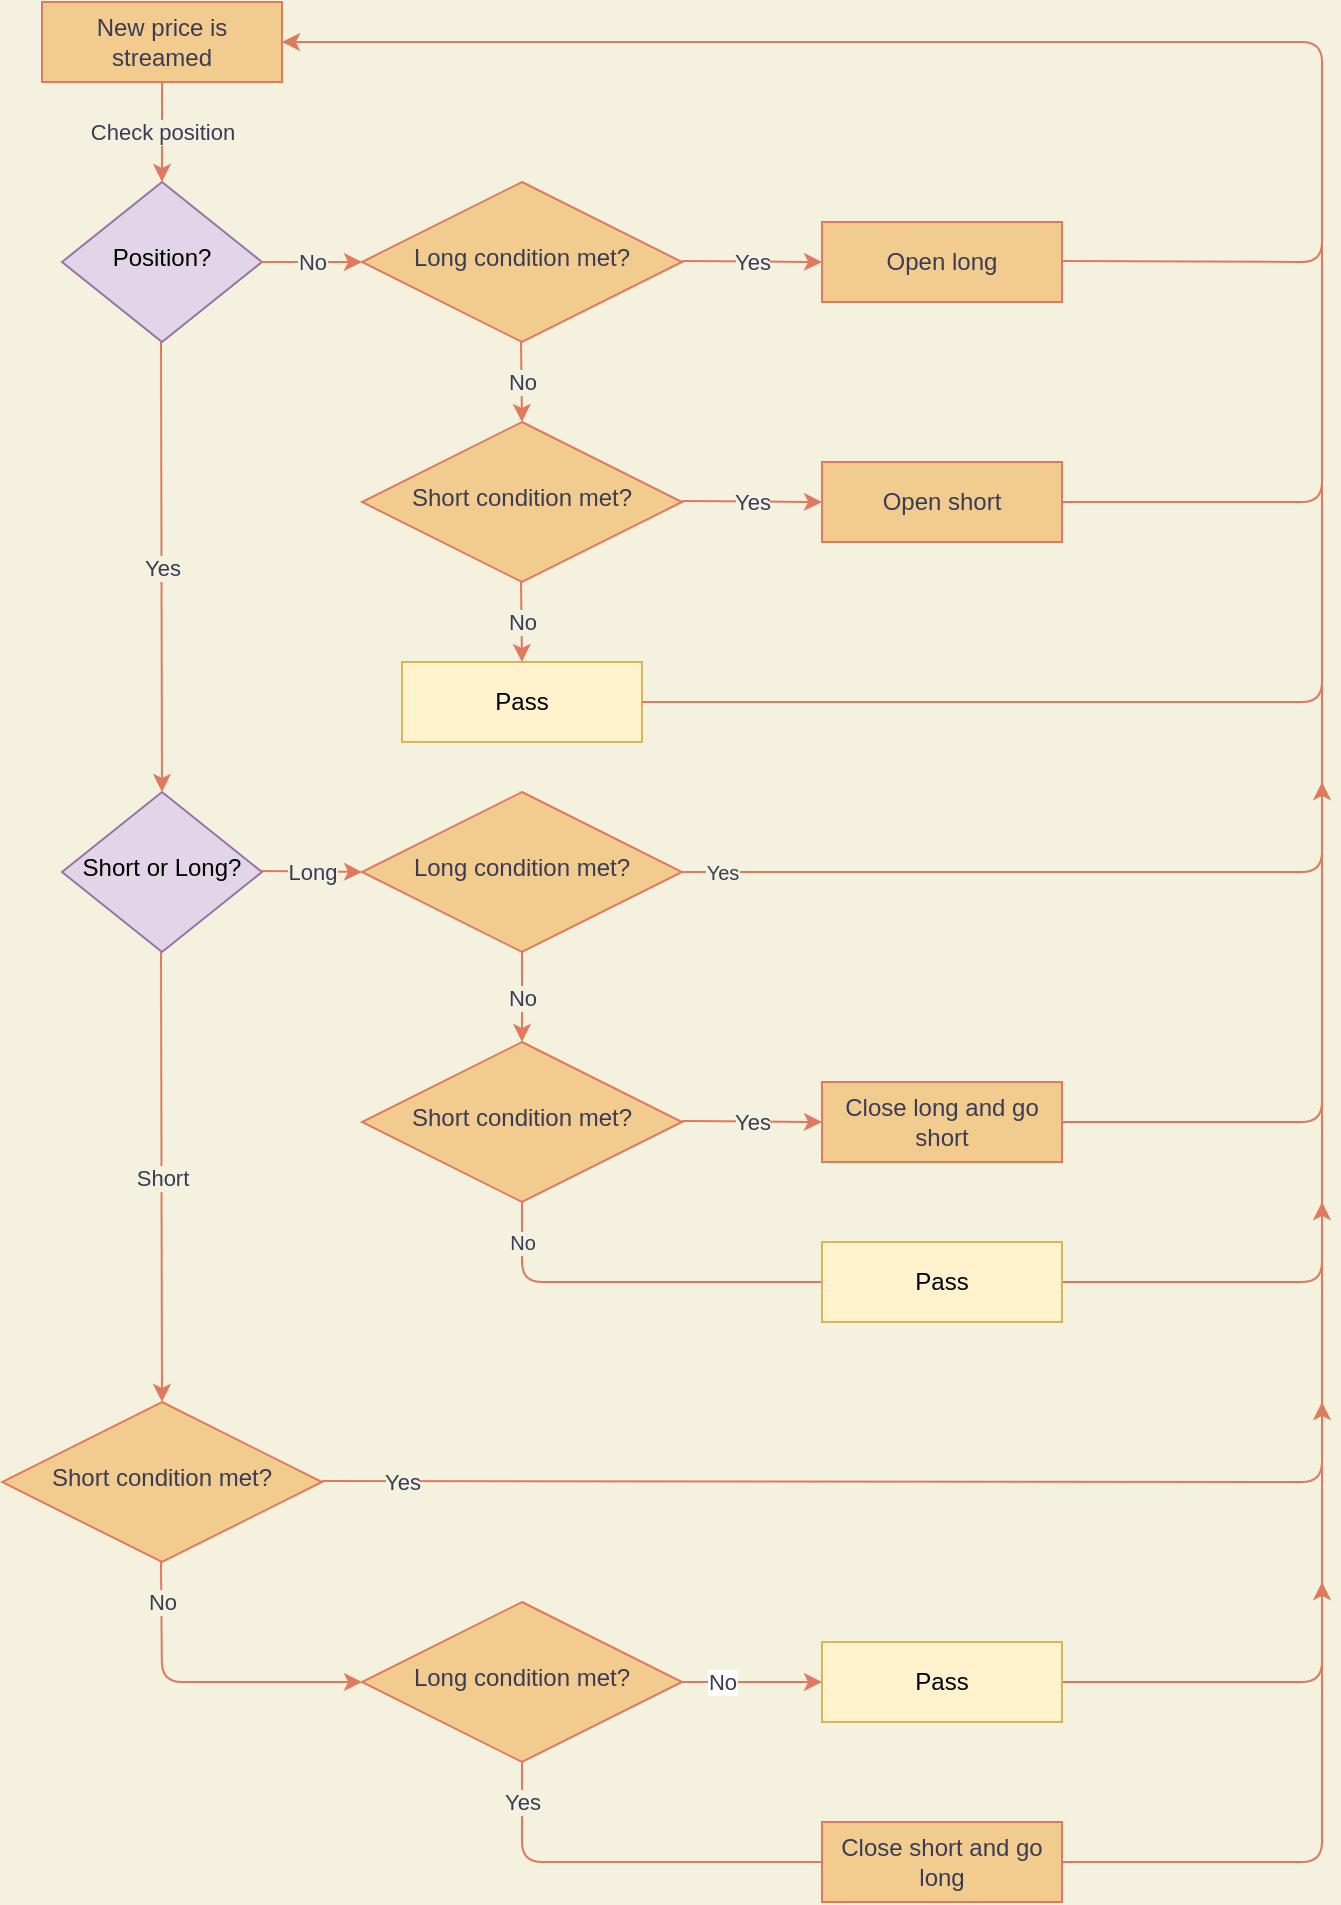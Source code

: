 <mxfile version="14.3.1" type="github">
  <diagram id="C5RBs43oDa-KdzZeNtuy" name="Page-1">
    <mxGraphModel dx="1422" dy="798" grid="1" gridSize="10" guides="1" tooltips="1" connect="1" arrows="1" fold="1" page="1" pageScale="1" pageWidth="827" pageHeight="1169" background="#F4F1DE" math="0" shadow="0">
      <root>
        <mxCell id="WIyWlLk6GJQsqaUBKTNV-0" />
        <mxCell id="WIyWlLk6GJQsqaUBKTNV-1" parent="WIyWlLk6GJQsqaUBKTNV-0" />
        <mxCell id="WIyWlLk6GJQsqaUBKTNV-3" value="New price is streamed" style="whiteSpace=wrap;html=1;fontSize=12;glass=0;strokeWidth=1;shadow=0;fillColor=#F2CC8F;strokeColor=#E07A5F;fontColor=#393C56;" parent="WIyWlLk6GJQsqaUBKTNV-1" vertex="1">
          <mxGeometry x="60" y="80" width="120" height="40" as="geometry" />
        </mxCell>
        <mxCell id="WIyWlLk6GJQsqaUBKTNV-6" value="Position?" style="rhombus;whiteSpace=wrap;html=1;shadow=0;fontFamily=Helvetica;fontSize=12;align=center;strokeWidth=1;spacing=6;spacingTop=-4;fillColor=#e1d5e7;strokeColor=#9673a6;" parent="WIyWlLk6GJQsqaUBKTNV-1" vertex="1">
          <mxGeometry x="70" y="170" width="100" height="80" as="geometry" />
        </mxCell>
        <mxCell id="WIyWlLk6GJQsqaUBKTNV-10" value="Short or Long?" style="rhombus;whiteSpace=wrap;html=1;shadow=0;fontFamily=Helvetica;fontSize=12;align=center;strokeWidth=1;spacing=6;spacingTop=-4;fillColor=#e1d5e7;strokeColor=#9673a6;" parent="WIyWlLk6GJQsqaUBKTNV-1" vertex="1">
          <mxGeometry x="70" y="475" width="100" height="80" as="geometry" />
        </mxCell>
        <mxCell id="DTCYm0wzeM4vk4XQdGB6-1" value="Long condition met?" style="rhombus;whiteSpace=wrap;html=1;shadow=0;fontFamily=Helvetica;fontSize=12;align=center;strokeWidth=1;spacing=6;spacingTop=-4;fillColor=#F2CC8F;strokeColor=#E07A5F;fontColor=#393C56;" vertex="1" parent="WIyWlLk6GJQsqaUBKTNV-1">
          <mxGeometry x="220" y="170" width="160" height="80" as="geometry" />
        </mxCell>
        <mxCell id="DTCYm0wzeM4vk4XQdGB6-5" value="Short condition met?" style="rhombus;whiteSpace=wrap;html=1;shadow=0;fontFamily=Helvetica;fontSize=12;align=center;strokeWidth=1;spacing=6;spacingTop=-4;fillColor=#F2CC8F;strokeColor=#E07A5F;fontColor=#393C56;" vertex="1" parent="WIyWlLk6GJQsqaUBKTNV-1">
          <mxGeometry x="220" y="290" width="160" height="80" as="geometry" />
        </mxCell>
        <mxCell id="DTCYm0wzeM4vk4XQdGB6-10" value="Pass" style="whiteSpace=wrap;html=1;fontSize=12;glass=0;strokeWidth=1;shadow=0;fillColor=#fff2cc;strokeColor=#d6b656;" vertex="1" parent="WIyWlLk6GJQsqaUBKTNV-1">
          <mxGeometry x="240" y="410" width="120" height="40" as="geometry" />
        </mxCell>
        <mxCell id="DTCYm0wzeM4vk4XQdGB6-11" value="" style="endArrow=classic;html=1;fontSize=10;entryX=1;entryY=0.5;entryDx=0;entryDy=0;labelBackgroundColor=#F4F1DE;strokeColor=#E07A5F;fontColor=#393C56;" edge="1" parent="WIyWlLk6GJQsqaUBKTNV-1" target="WIyWlLk6GJQsqaUBKTNV-3">
          <mxGeometry width="50" height="50" relative="1" as="geometry">
            <mxPoint x="360" y="430" as="sourcePoint" />
            <mxPoint x="350" y="80" as="targetPoint" />
            <Array as="points">
              <mxPoint x="700" y="430" />
              <mxPoint x="700" y="100" />
            </Array>
          </mxGeometry>
        </mxCell>
        <mxCell id="DTCYm0wzeM4vk4XQdGB6-19" value="" style="endArrow=classic;html=1;fontSize=10;entryX=0.5;entryY=0;entryDx=0;entryDy=0;exitX=0.5;exitY=1;exitDx=0;exitDy=0;labelBackgroundColor=#F4F1DE;strokeColor=#E07A5F;fontColor=#393C56;" edge="1" parent="WIyWlLk6GJQsqaUBKTNV-1" source="WIyWlLk6GJQsqaUBKTNV-3" target="WIyWlLk6GJQsqaUBKTNV-6">
          <mxGeometry relative="1" as="geometry">
            <mxPoint x="80" y="140" as="sourcePoint" />
            <mxPoint x="180" y="140" as="targetPoint" />
          </mxGeometry>
        </mxCell>
        <mxCell id="DTCYm0wzeM4vk4XQdGB6-20" value="Check position" style="edgeLabel;resizable=0;html=1;align=center;verticalAlign=middle;labelBackgroundColor=#F4F1DE;fontColor=#393C56;" connectable="0" vertex="1" parent="DTCYm0wzeM4vk4XQdGB6-19">
          <mxGeometry relative="1" as="geometry" />
        </mxCell>
        <mxCell id="DTCYm0wzeM4vk4XQdGB6-24" value="" style="endArrow=classic;html=1;fontSize=10;entryX=0.5;entryY=0;entryDx=0;entryDy=0;exitX=0.5;exitY=1;exitDx=0;exitDy=0;labelBackgroundColor=#F4F1DE;strokeColor=#E07A5F;fontColor=#393C56;" edge="1" parent="WIyWlLk6GJQsqaUBKTNV-1" target="WIyWlLk6GJQsqaUBKTNV-10">
          <mxGeometry relative="1" as="geometry">
            <mxPoint x="119.5" y="250" as="sourcePoint" />
            <mxPoint x="119.5" y="300" as="targetPoint" />
          </mxGeometry>
        </mxCell>
        <mxCell id="DTCYm0wzeM4vk4XQdGB6-25" value="Yes" style="edgeLabel;resizable=0;html=1;align=center;verticalAlign=middle;labelBackgroundColor=#F4F1DE;fontColor=#393C56;" connectable="0" vertex="1" parent="DTCYm0wzeM4vk4XQdGB6-24">
          <mxGeometry relative="1" as="geometry" />
        </mxCell>
        <mxCell id="DTCYm0wzeM4vk4XQdGB6-26" value="" style="endArrow=classic;html=1;fontSize=10;entryX=0;entryY=0.5;entryDx=0;entryDy=0;exitX=0.5;exitY=1;exitDx=0;exitDy=0;labelBackgroundColor=#F4F1DE;strokeColor=#E07A5F;fontColor=#393C56;" edge="1" parent="WIyWlLk6GJQsqaUBKTNV-1" target="DTCYm0wzeM4vk4XQdGB6-1">
          <mxGeometry relative="1" as="geometry">
            <mxPoint x="169" y="210" as="sourcePoint" />
            <mxPoint x="169" y="260" as="targetPoint" />
          </mxGeometry>
        </mxCell>
        <mxCell id="DTCYm0wzeM4vk4XQdGB6-27" value="No" style="edgeLabel;resizable=0;html=1;align=center;verticalAlign=middle;labelBackgroundColor=#F4F1DE;fontColor=#393C56;" connectable="0" vertex="1" parent="DTCYm0wzeM4vk4XQdGB6-26">
          <mxGeometry relative="1" as="geometry" />
        </mxCell>
        <mxCell id="DTCYm0wzeM4vk4XQdGB6-30" value="" style="endArrow=classic;html=1;fontSize=10;exitX=0.5;exitY=1;exitDx=0;exitDy=0;labelBackgroundColor=#F4F1DE;strokeColor=#E07A5F;fontColor=#393C56;" edge="1" parent="WIyWlLk6GJQsqaUBKTNV-1">
          <mxGeometry relative="1" as="geometry">
            <mxPoint x="299.5" y="250" as="sourcePoint" />
            <mxPoint x="300" y="290" as="targetPoint" />
          </mxGeometry>
        </mxCell>
        <mxCell id="DTCYm0wzeM4vk4XQdGB6-31" value="No" style="edgeLabel;resizable=0;html=1;align=center;verticalAlign=middle;labelBackgroundColor=#F4F1DE;fontColor=#393C56;" connectable="0" vertex="1" parent="DTCYm0wzeM4vk4XQdGB6-30">
          <mxGeometry relative="1" as="geometry" />
        </mxCell>
        <mxCell id="DTCYm0wzeM4vk4XQdGB6-33" value="" style="endArrow=classic;html=1;fontSize=10;exitX=0.5;exitY=1;exitDx=0;exitDy=0;labelBackgroundColor=#F4F1DE;strokeColor=#E07A5F;fontColor=#393C56;" edge="1" parent="WIyWlLk6GJQsqaUBKTNV-1">
          <mxGeometry relative="1" as="geometry">
            <mxPoint x="299.5" y="370" as="sourcePoint" />
            <mxPoint x="300" y="410" as="targetPoint" />
          </mxGeometry>
        </mxCell>
        <mxCell id="DTCYm0wzeM4vk4XQdGB6-34" value="No" style="edgeLabel;resizable=0;html=1;align=center;verticalAlign=middle;labelBackgroundColor=#F4F1DE;fontColor=#393C56;" connectable="0" vertex="1" parent="DTCYm0wzeM4vk4XQdGB6-33">
          <mxGeometry relative="1" as="geometry" />
        </mxCell>
        <mxCell id="DTCYm0wzeM4vk4XQdGB6-35" value="" style="endArrow=classic;html=1;fontSize=10;exitX=0.5;exitY=1;exitDx=0;exitDy=0;labelBackgroundColor=#F4F1DE;strokeColor=#E07A5F;fontColor=#393C56;" edge="1" parent="WIyWlLk6GJQsqaUBKTNV-1">
          <mxGeometry relative="1" as="geometry">
            <mxPoint x="380" y="209.5" as="sourcePoint" />
            <mxPoint x="450" y="210" as="targetPoint" />
          </mxGeometry>
        </mxCell>
        <mxCell id="DTCYm0wzeM4vk4XQdGB6-36" value="Yes" style="edgeLabel;resizable=0;html=1;align=center;verticalAlign=middle;labelBackgroundColor=#F4F1DE;fontColor=#393C56;" connectable="0" vertex="1" parent="DTCYm0wzeM4vk4XQdGB6-35">
          <mxGeometry relative="1" as="geometry" />
        </mxCell>
        <mxCell id="DTCYm0wzeM4vk4XQdGB6-37" value="" style="endArrow=classic;html=1;fontSize=10;exitX=0.5;exitY=1;exitDx=0;exitDy=0;labelBackgroundColor=#F4F1DE;strokeColor=#E07A5F;fontColor=#393C56;" edge="1" parent="WIyWlLk6GJQsqaUBKTNV-1">
          <mxGeometry relative="1" as="geometry">
            <mxPoint x="380" y="329.5" as="sourcePoint" />
            <mxPoint x="450" y="330" as="targetPoint" />
          </mxGeometry>
        </mxCell>
        <mxCell id="DTCYm0wzeM4vk4XQdGB6-38" value="Yes" style="edgeLabel;resizable=0;html=1;align=center;verticalAlign=middle;labelBackgroundColor=#F4F1DE;fontColor=#393C56;" connectable="0" vertex="1" parent="DTCYm0wzeM4vk4XQdGB6-37">
          <mxGeometry relative="1" as="geometry" />
        </mxCell>
        <mxCell id="DTCYm0wzeM4vk4XQdGB6-39" value="Open long" style="whiteSpace=wrap;html=1;fontSize=12;glass=0;strokeWidth=1;shadow=0;fillColor=#F2CC8F;strokeColor=#E07A5F;fontColor=#393C56;" vertex="1" parent="WIyWlLk6GJQsqaUBKTNV-1">
          <mxGeometry x="450" y="190" width="120" height="40" as="geometry" />
        </mxCell>
        <mxCell id="DTCYm0wzeM4vk4XQdGB6-40" value="Open short" style="whiteSpace=wrap;html=1;fontSize=12;glass=0;strokeWidth=1;shadow=0;fillColor=#F2CC8F;strokeColor=#E07A5F;fontColor=#393C56;" vertex="1" parent="WIyWlLk6GJQsqaUBKTNV-1">
          <mxGeometry x="450" y="310" width="120" height="40" as="geometry" />
        </mxCell>
        <mxCell id="DTCYm0wzeM4vk4XQdGB6-44" value="" style="endArrow=none;html=1;fontSize=10;labelBackgroundColor=#F4F1DE;strokeColor=#E07A5F;fontColor=#393C56;" edge="1" parent="WIyWlLk6GJQsqaUBKTNV-1">
          <mxGeometry width="50" height="50" relative="1" as="geometry">
            <mxPoint x="570" y="330" as="sourcePoint" />
            <mxPoint x="700" y="310" as="targetPoint" />
            <Array as="points">
              <mxPoint x="700" y="330" />
            </Array>
          </mxGeometry>
        </mxCell>
        <mxCell id="DTCYm0wzeM4vk4XQdGB6-45" value="" style="endArrow=none;html=1;fontSize=10;labelBackgroundColor=#F4F1DE;strokeColor=#E07A5F;fontColor=#393C56;" edge="1" parent="WIyWlLk6GJQsqaUBKTNV-1">
          <mxGeometry width="50" height="50" relative="1" as="geometry">
            <mxPoint x="570" y="209.5" as="sourcePoint" />
            <mxPoint x="700" y="190" as="targetPoint" />
            <Array as="points">
              <mxPoint x="700" y="210" />
            </Array>
          </mxGeometry>
        </mxCell>
        <mxCell id="DTCYm0wzeM4vk4XQdGB6-46" value="" style="endArrow=classic;html=1;fontSize=10;labelBackgroundColor=#F4F1DE;strokeColor=#E07A5F;fontColor=#393C56;" edge="1" parent="WIyWlLk6GJQsqaUBKTNV-1">
          <mxGeometry relative="1" as="geometry">
            <mxPoint x="170" y="514.5" as="sourcePoint" />
            <mxPoint x="220" y="515" as="targetPoint" />
          </mxGeometry>
        </mxCell>
        <mxCell id="DTCYm0wzeM4vk4XQdGB6-47" value="Long" style="edgeLabel;resizable=0;html=1;align=center;verticalAlign=middle;labelBackgroundColor=#F4F1DE;fontColor=#393C56;" connectable="0" vertex="1" parent="DTCYm0wzeM4vk4XQdGB6-46">
          <mxGeometry relative="1" as="geometry" />
        </mxCell>
        <mxCell id="DTCYm0wzeM4vk4XQdGB6-48" value="Long condition met?" style="rhombus;whiteSpace=wrap;html=1;shadow=0;fontFamily=Helvetica;fontSize=12;align=center;strokeWidth=1;spacing=6;spacingTop=-4;fillColor=#F2CC8F;strokeColor=#E07A5F;fontColor=#393C56;" vertex="1" parent="WIyWlLk6GJQsqaUBKTNV-1">
          <mxGeometry x="220" y="475" width="160" height="80" as="geometry" />
        </mxCell>
        <mxCell id="DTCYm0wzeM4vk4XQdGB6-51" value="" style="endArrow=classic;html=1;fontSize=10;labelBackgroundColor=#F4F1DE;strokeColor=#E07A5F;fontColor=#393C56;" edge="1" parent="WIyWlLk6GJQsqaUBKTNV-1">
          <mxGeometry relative="1" as="geometry">
            <mxPoint x="300" y="555" as="sourcePoint" />
            <mxPoint x="300" y="600" as="targetPoint" />
          </mxGeometry>
        </mxCell>
        <mxCell id="DTCYm0wzeM4vk4XQdGB6-52" value="No" style="edgeLabel;resizable=0;html=1;align=center;verticalAlign=middle;labelBackgroundColor=#F4F1DE;fontColor=#393C56;" connectable="0" vertex="1" parent="DTCYm0wzeM4vk4XQdGB6-51">
          <mxGeometry relative="1" as="geometry" />
        </mxCell>
        <mxCell id="DTCYm0wzeM4vk4XQdGB6-54" value="" style="endArrow=none;html=1;fontSize=10;exitX=1;exitY=0.5;exitDx=0;exitDy=0;labelBackgroundColor=#F4F1DE;strokeColor=#E07A5F;fontColor=#393C56;" edge="1" parent="WIyWlLk6GJQsqaUBKTNV-1" source="DTCYm0wzeM4vk4XQdGB6-48">
          <mxGeometry width="50" height="50" relative="1" as="geometry">
            <mxPoint x="380" y="520" as="sourcePoint" />
            <mxPoint x="700" y="420" as="targetPoint" />
            <Array as="points">
              <mxPoint x="700" y="515" />
            </Array>
          </mxGeometry>
        </mxCell>
        <mxCell id="DTCYm0wzeM4vk4XQdGB6-55" value="Yes" style="edgeLabel;html=1;align=center;verticalAlign=middle;resizable=0;points=[];fontSize=10;labelBackgroundColor=#F4F1DE;fontColor=#393C56;" vertex="1" connectable="0" parent="DTCYm0wzeM4vk4XQdGB6-54">
          <mxGeometry x="-0.866" y="-4" relative="1" as="geometry">
            <mxPoint x="-8" y="-4.0" as="offset" />
          </mxGeometry>
        </mxCell>
        <mxCell id="DTCYm0wzeM4vk4XQdGB6-56" value="Short condition met?" style="rhombus;whiteSpace=wrap;html=1;shadow=0;fontFamily=Helvetica;fontSize=12;align=center;strokeWidth=1;spacing=6;spacingTop=-4;fillColor=#F2CC8F;strokeColor=#E07A5F;fontColor=#393C56;" vertex="1" parent="WIyWlLk6GJQsqaUBKTNV-1">
          <mxGeometry x="220" y="600" width="160" height="80" as="geometry" />
        </mxCell>
        <mxCell id="DTCYm0wzeM4vk4XQdGB6-61" value="" style="endArrow=classic;html=1;fontSize=10;exitX=0.5;exitY=1;exitDx=0;exitDy=0;labelBackgroundColor=#F4F1DE;strokeColor=#E07A5F;fontColor=#393C56;" edge="1" parent="WIyWlLk6GJQsqaUBKTNV-1" source="DTCYm0wzeM4vk4XQdGB6-56">
          <mxGeometry width="50" height="50" relative="1" as="geometry">
            <mxPoint x="330" y="750" as="sourcePoint" />
            <mxPoint x="700" y="470" as="targetPoint" />
            <Array as="points">
              <mxPoint x="300" y="720" />
              <mxPoint x="700" y="720" />
            </Array>
          </mxGeometry>
        </mxCell>
        <mxCell id="DTCYm0wzeM4vk4XQdGB6-66" value="No" style="edgeLabel;html=1;align=center;verticalAlign=middle;resizable=0;points=[];fontSize=10;labelBackgroundColor=#F4F1DE;fontColor=#393C56;" vertex="1" connectable="0" parent="DTCYm0wzeM4vk4XQdGB6-61">
          <mxGeometry x="-0.817" y="-4" relative="1" as="geometry">
            <mxPoint x="-23" y="-24" as="offset" />
          </mxGeometry>
        </mxCell>
        <mxCell id="DTCYm0wzeM4vk4XQdGB6-62" value="" style="endArrow=classic;html=1;fontSize=10;exitX=0.5;exitY=1;exitDx=0;exitDy=0;labelBackgroundColor=#F4F1DE;strokeColor=#E07A5F;fontColor=#393C56;" edge="1" parent="WIyWlLk6GJQsqaUBKTNV-1">
          <mxGeometry relative="1" as="geometry">
            <mxPoint x="380" y="639.5" as="sourcePoint" />
            <mxPoint x="450" y="640" as="targetPoint" />
          </mxGeometry>
        </mxCell>
        <mxCell id="DTCYm0wzeM4vk4XQdGB6-63" value="Yes" style="edgeLabel;resizable=0;html=1;align=center;verticalAlign=middle;labelBackgroundColor=#F4F1DE;fontColor=#393C56;" connectable="0" vertex="1" parent="DTCYm0wzeM4vk4XQdGB6-62">
          <mxGeometry relative="1" as="geometry" />
        </mxCell>
        <mxCell id="DTCYm0wzeM4vk4XQdGB6-64" value="Close long and go short" style="whiteSpace=wrap;html=1;fontSize=12;glass=0;strokeWidth=1;shadow=0;fillColor=#F2CC8F;strokeColor=#E07A5F;fontColor=#393C56;" vertex="1" parent="WIyWlLk6GJQsqaUBKTNV-1">
          <mxGeometry x="450" y="620" width="120" height="40" as="geometry" />
        </mxCell>
        <mxCell id="DTCYm0wzeM4vk4XQdGB6-65" value="" style="endArrow=none;html=1;fontSize=10;labelBackgroundColor=#F4F1DE;strokeColor=#E07A5F;fontColor=#393C56;" edge="1" parent="WIyWlLk6GJQsqaUBKTNV-1">
          <mxGeometry width="50" height="50" relative="1" as="geometry">
            <mxPoint x="570" y="640" as="sourcePoint" />
            <mxPoint x="700" y="620" as="targetPoint" />
            <Array as="points">
              <mxPoint x="700" y="640" />
            </Array>
          </mxGeometry>
        </mxCell>
        <mxCell id="DTCYm0wzeM4vk4XQdGB6-67" value="" style="endArrow=classic;html=1;fontSize=10;entryX=0.5;entryY=0;entryDx=0;entryDy=0;exitX=0.5;exitY=1;exitDx=0;exitDy=0;labelBackgroundColor=#F4F1DE;strokeColor=#E07A5F;fontColor=#393C56;" edge="1" parent="WIyWlLk6GJQsqaUBKTNV-1">
          <mxGeometry relative="1" as="geometry">
            <mxPoint x="119.5" y="555" as="sourcePoint" />
            <mxPoint x="120" y="780" as="targetPoint" />
          </mxGeometry>
        </mxCell>
        <mxCell id="DTCYm0wzeM4vk4XQdGB6-68" value="Short" style="edgeLabel;resizable=0;html=1;align=center;verticalAlign=middle;labelBackgroundColor=#F4F1DE;fontColor=#393C56;" connectable="0" vertex="1" parent="DTCYm0wzeM4vk4XQdGB6-67">
          <mxGeometry relative="1" as="geometry" />
        </mxCell>
        <mxCell id="DTCYm0wzeM4vk4XQdGB6-69" value="&lt;font style=&quot;font-size: 12px&quot;&gt;Pass&lt;/font&gt;" style="whiteSpace=wrap;html=1;fontSize=10;fillColor=#fff2cc;strokeColor=#d6b656;" vertex="1" parent="WIyWlLk6GJQsqaUBKTNV-1">
          <mxGeometry x="450" y="700" width="120" height="40" as="geometry" />
        </mxCell>
        <mxCell id="DTCYm0wzeM4vk4XQdGB6-74" value="Short condition met?" style="rhombus;whiteSpace=wrap;html=1;shadow=0;fontFamily=Helvetica;fontSize=12;align=center;strokeWidth=1;spacing=6;spacingTop=-4;fillColor=#F2CC8F;strokeColor=#E07A5F;fontColor=#393C56;" vertex="1" parent="WIyWlLk6GJQsqaUBKTNV-1">
          <mxGeometry x="40" y="780" width="160" height="80" as="geometry" />
        </mxCell>
        <mxCell id="DTCYm0wzeM4vk4XQdGB6-75" value="" style="endArrow=classic;html=1;fontSize=10;exitX=0.5;exitY=1;exitDx=0;exitDy=0;labelBackgroundColor=#F4F1DE;strokeColor=#E07A5F;fontColor=#393C56;" edge="1" parent="WIyWlLk6GJQsqaUBKTNV-1">
          <mxGeometry relative="1" as="geometry">
            <mxPoint x="200" y="819.5" as="sourcePoint" />
            <mxPoint x="700" y="680" as="targetPoint" />
            <Array as="points">
              <mxPoint x="700" y="820" />
            </Array>
          </mxGeometry>
        </mxCell>
        <mxCell id="DTCYm0wzeM4vk4XQdGB6-76" value="Yes" style="edgeLabel;resizable=0;html=1;align=center;verticalAlign=middle;labelBackgroundColor=#F4F1DE;fontColor=#393C56;" connectable="0" vertex="1" parent="DTCYm0wzeM4vk4XQdGB6-75">
          <mxGeometry relative="1" as="geometry">
            <mxPoint x="-280" y="0.18" as="offset" />
          </mxGeometry>
        </mxCell>
        <mxCell id="DTCYm0wzeM4vk4XQdGB6-77" value="" style="endArrow=classic;html=1;fontSize=10;labelBackgroundColor=#F4F1DE;strokeColor=#E07A5F;fontColor=#393C56;entryX=0;entryY=0.5;entryDx=0;entryDy=0;" edge="1" parent="WIyWlLk6GJQsqaUBKTNV-1" target="DTCYm0wzeM4vk4XQdGB6-83">
          <mxGeometry relative="1" as="geometry">
            <mxPoint x="119.5" y="860" as="sourcePoint" />
            <mxPoint x="300" y="920" as="targetPoint" />
            <Array as="points">
              <mxPoint x="120" y="920" />
            </Array>
          </mxGeometry>
        </mxCell>
        <mxCell id="DTCYm0wzeM4vk4XQdGB6-78" value="No" style="edgeLabel;resizable=0;html=1;align=center;verticalAlign=middle;labelBackgroundColor=#F4F1DE;fontColor=#393C56;" connectable="0" vertex="1" parent="DTCYm0wzeM4vk4XQdGB6-77">
          <mxGeometry relative="1" as="geometry">
            <mxPoint x="-20" y="-40" as="offset" />
          </mxGeometry>
        </mxCell>
        <mxCell id="DTCYm0wzeM4vk4XQdGB6-81" value="" style="endArrow=classic;html=1;fontSize=10;exitX=1;exitY=0.5;exitDx=0;exitDy=0;labelBackgroundColor=#F4F1DE;strokeColor=#E07A5F;fontColor=#393C56;" edge="1" parent="WIyWlLk6GJQsqaUBKTNV-1" source="DTCYm0wzeM4vk4XQdGB6-90">
          <mxGeometry relative="1" as="geometry">
            <mxPoint x="420" y="919.5" as="sourcePoint" />
            <mxPoint x="700" y="780" as="targetPoint" />
            <Array as="points">
              <mxPoint x="700" y="920" />
            </Array>
          </mxGeometry>
        </mxCell>
        <mxCell id="DTCYm0wzeM4vk4XQdGB6-83" value="Long condition met?" style="rhombus;whiteSpace=wrap;html=1;shadow=0;fontFamily=Helvetica;fontSize=12;align=center;strokeWidth=1;spacing=6;spacingTop=-4;fillColor=#F2CC8F;strokeColor=#E07A5F;fontColor=#393C56;" vertex="1" parent="WIyWlLk6GJQsqaUBKTNV-1">
          <mxGeometry x="220" y="880" width="160" height="80" as="geometry" />
        </mxCell>
        <mxCell id="DTCYm0wzeM4vk4XQdGB6-85" value="" style="endArrow=classic;html=1;fontSize=10;labelBackgroundColor=#F4F1DE;strokeColor=#E07A5F;fontColor=#393C56;exitX=0.5;exitY=1;exitDx=0;exitDy=0;" edge="1" parent="WIyWlLk6GJQsqaUBKTNV-1" source="DTCYm0wzeM4vk4XQdGB6-83">
          <mxGeometry relative="1" as="geometry">
            <mxPoint x="380" y="1010" as="sourcePoint" />
            <mxPoint x="700" y="870" as="targetPoint" />
            <Array as="points">
              <mxPoint x="300" y="1010" />
              <mxPoint x="700" y="1010" />
            </Array>
          </mxGeometry>
        </mxCell>
        <mxCell id="DTCYm0wzeM4vk4XQdGB6-86" value="Yes" style="edgeLabel;resizable=0;html=1;align=center;verticalAlign=middle;labelBackgroundColor=#F4F1DE;fontColor=#393C56;" connectable="0" vertex="1" parent="DTCYm0wzeM4vk4XQdGB6-85">
          <mxGeometry relative="1" as="geometry">
            <mxPoint x="-245" y="-30" as="offset" />
          </mxGeometry>
        </mxCell>
        <mxCell id="DTCYm0wzeM4vk4XQdGB6-89" value="Close short and go long" style="whiteSpace=wrap;html=1;fontSize=12;glass=0;strokeWidth=1;shadow=0;fillColor=#F2CC8F;strokeColor=#E07A5F;fontColor=#393C56;" vertex="1" parent="WIyWlLk6GJQsqaUBKTNV-1">
          <mxGeometry x="450" y="990" width="120" height="40" as="geometry" />
        </mxCell>
        <mxCell id="DTCYm0wzeM4vk4XQdGB6-90" value="&lt;font style=&quot;font-size: 12px&quot;&gt;Pass&lt;/font&gt;" style="whiteSpace=wrap;html=1;fontSize=10;fillColor=#fff2cc;strokeColor=#d6b656;" vertex="1" parent="WIyWlLk6GJQsqaUBKTNV-1">
          <mxGeometry x="450" y="900" width="120" height="40" as="geometry" />
        </mxCell>
        <mxCell id="DTCYm0wzeM4vk4XQdGB6-91" value="" style="endArrow=classic;html=1;fontSize=10;exitX=1;exitY=0.5;exitDx=0;exitDy=0;labelBackgroundColor=#F4F1DE;strokeColor=#E07A5F;fontColor=#393C56;" edge="1" parent="WIyWlLk6GJQsqaUBKTNV-1" source="DTCYm0wzeM4vk4XQdGB6-83" target="DTCYm0wzeM4vk4XQdGB6-90">
          <mxGeometry relative="1" as="geometry">
            <mxPoint x="380" y="920" as="sourcePoint" />
            <mxPoint x="700" y="780" as="targetPoint" />
            <Array as="points" />
          </mxGeometry>
        </mxCell>
        <mxCell id="DTCYm0wzeM4vk4XQdGB6-92" value="No" style="edgeLabel;html=1;align=center;verticalAlign=middle;resizable=0;points=[];fontColor=#393C56;" vertex="1" connectable="0" parent="DTCYm0wzeM4vk4XQdGB6-91">
          <mxGeometry x="-0.884" relative="1" as="geometry">
            <mxPoint x="16" as="offset" />
          </mxGeometry>
        </mxCell>
      </root>
    </mxGraphModel>
  </diagram>
</mxfile>
